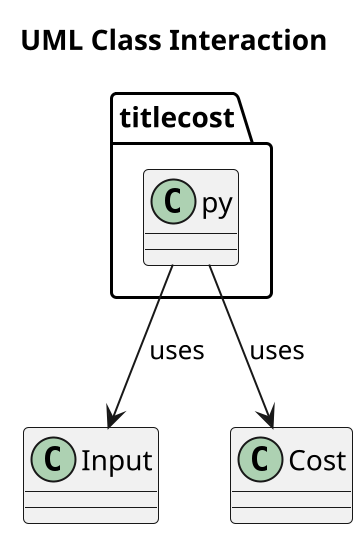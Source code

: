 @startuml
scale 2
title "UML Class Interaction"
class Input {
}

class Cost {
}

titlecost.py --> Input : uses
titlecost.py --> Cost : uses

@enduml